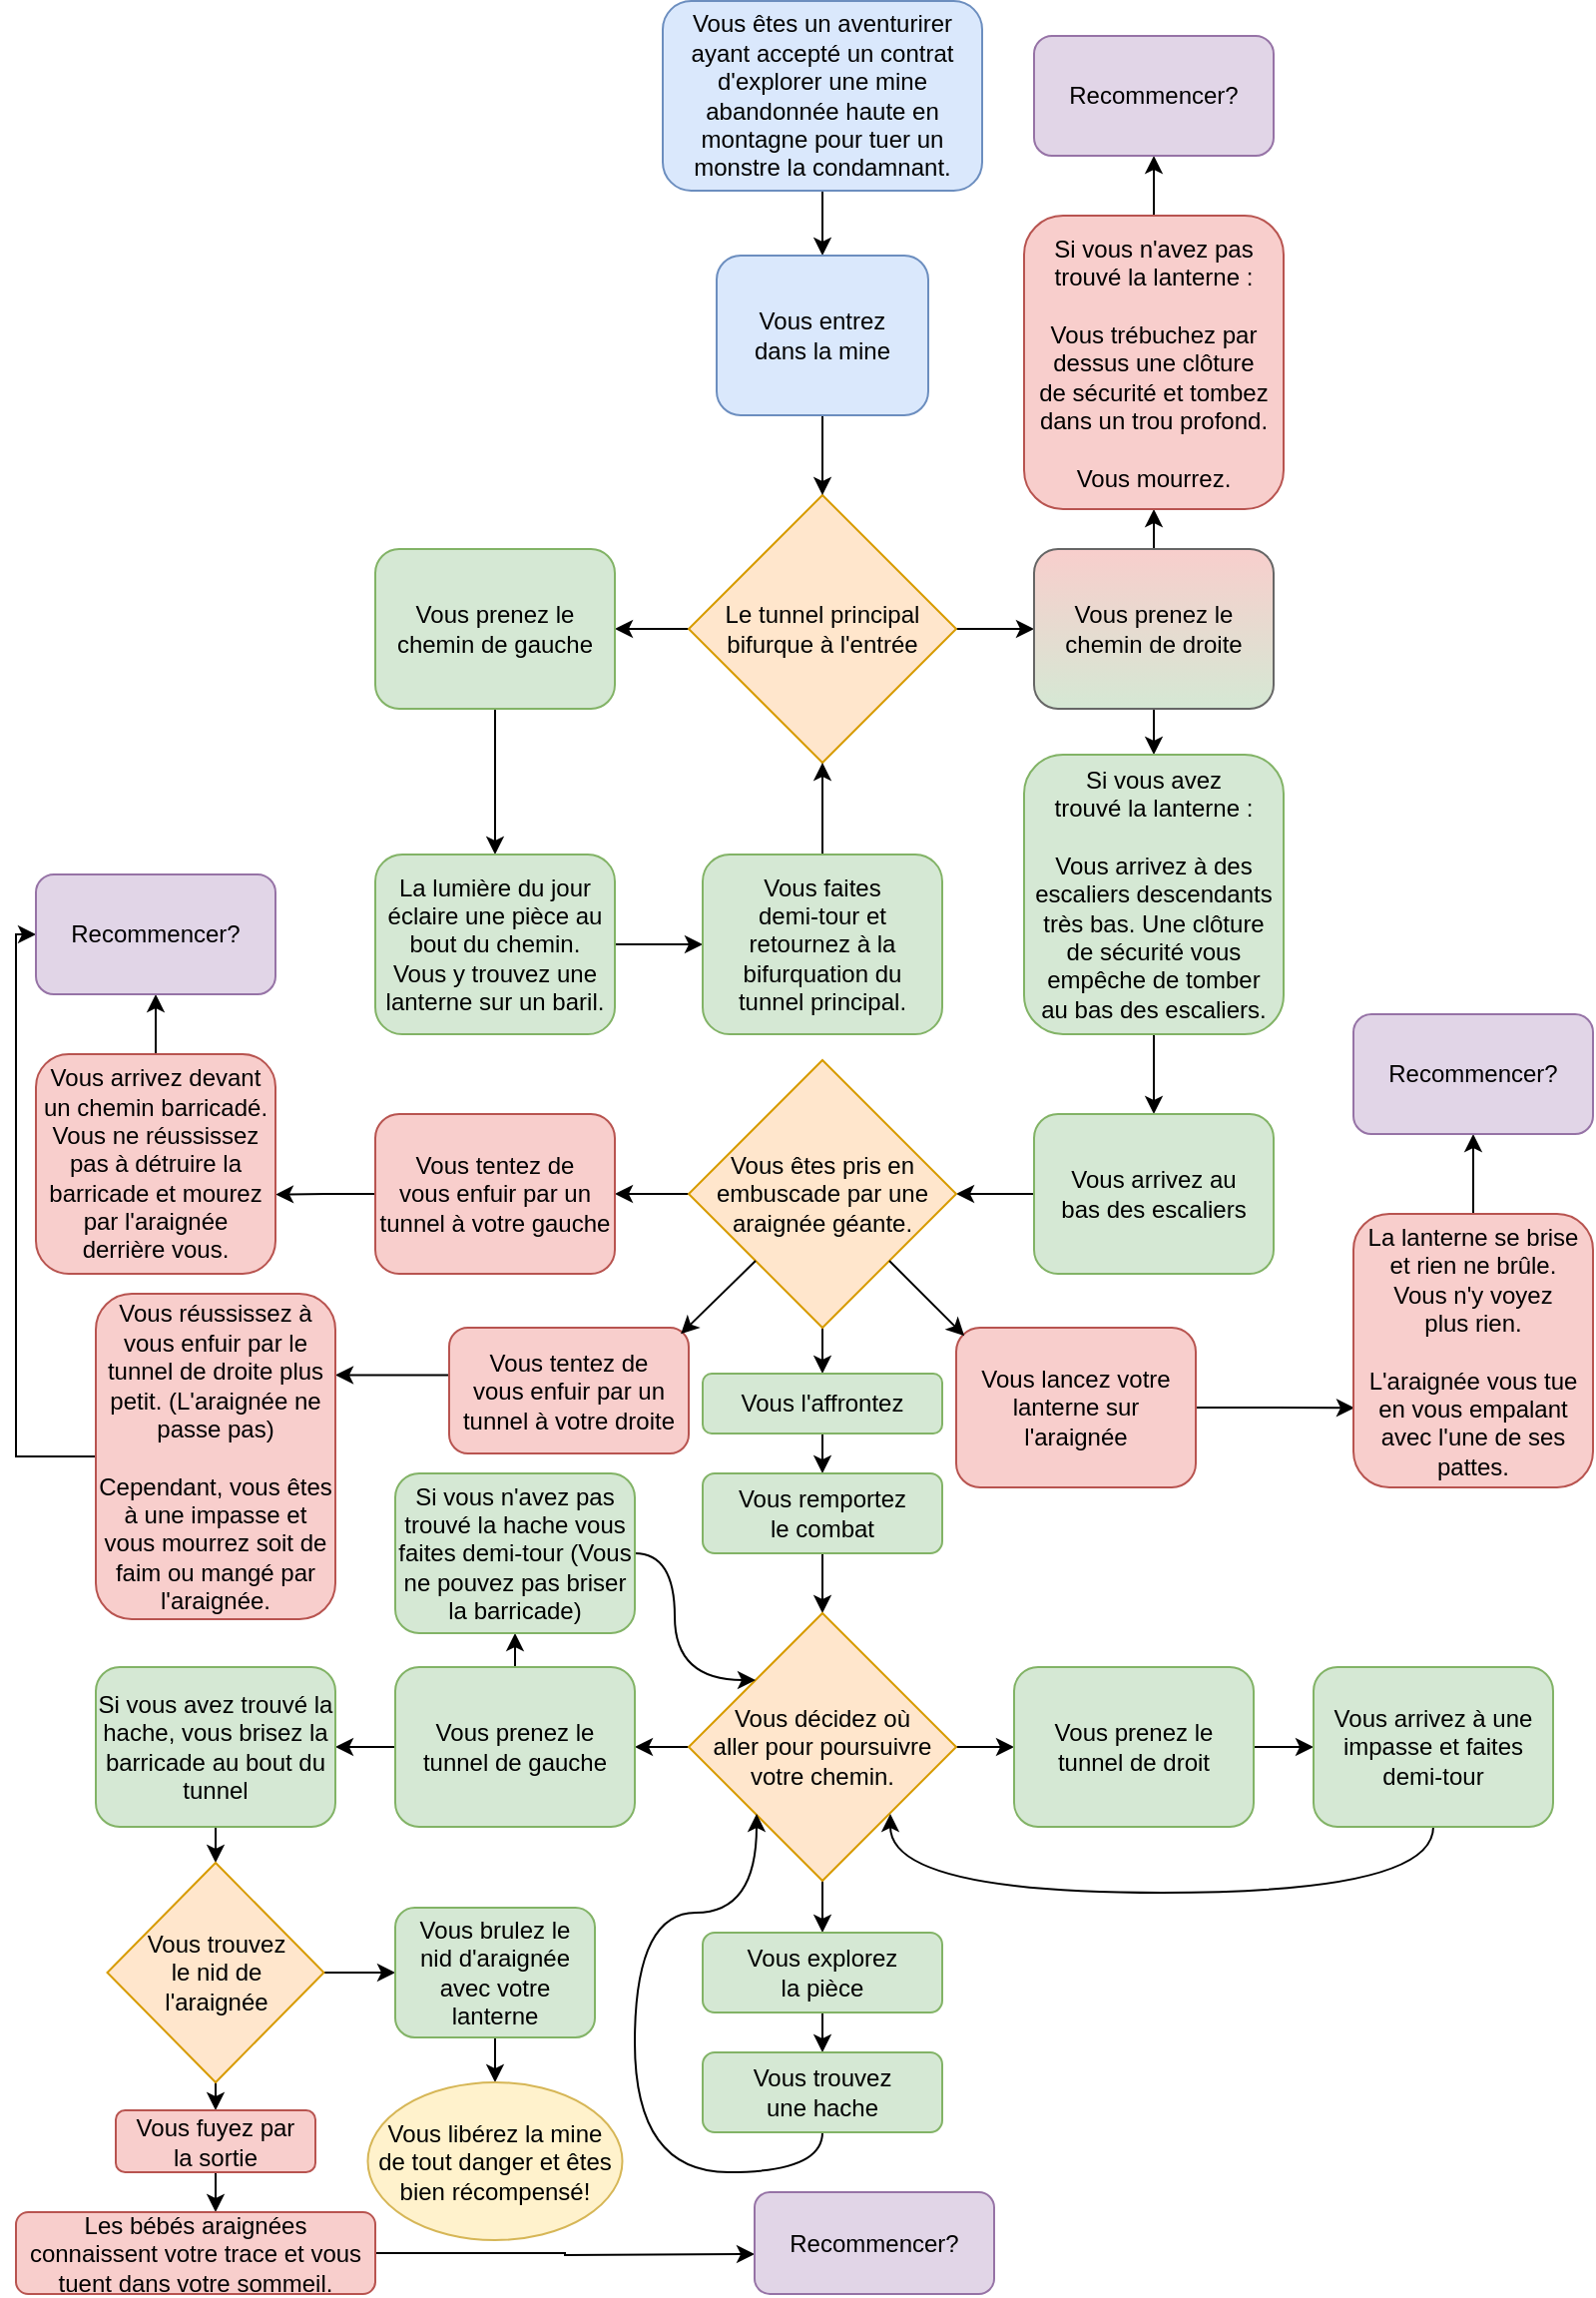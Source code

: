 <mxfile version="15.3.0" type="device"><diagram id="xlNPxZhY7yVN8qFBcLjv" name="Page-1"><mxGraphModel dx="1038" dy="547" grid="1" gridSize="10" guides="1" tooltips="1" connect="1" arrows="1" fold="1" page="1" pageScale="1" pageWidth="827" pageHeight="1169" math="0" shadow="0"><root><mxCell id="0"/><mxCell id="1" parent="0"/><mxCell id="obK566n9U85KTZ7lFrO0-1" style="edgeStyle=orthogonalEdgeStyle;rounded=0;orthogonalLoop=1;jettySize=auto;html=1;" parent="1" source="BiNrohgFIg48aBIreyZG-1" edge="1"><mxGeometry relative="1" as="geometry"><mxPoint x="414" y="140" as="targetPoint"/><mxPoint x="414" y="110" as="sourcePoint"/></mxGeometry></mxCell><mxCell id="BiNrohgFIg48aBIreyZG-1" value="Vous êtes un aventurirer ayant accepté un contrat d'explorer une mine abandonnée haute en montagne pour tuer un monstre la condamnant." style="rounded=1;whiteSpace=wrap;html=1;fillColor=#dae8fc;strokeColor=#6c8ebf;" parent="1" vertex="1"><mxGeometry x="334" y="12.5" width="160" height="95" as="geometry"/></mxCell><mxCell id="uHNQFsIcaOUlGu8YVIdw-8" style="edgeStyle=orthogonalEdgeStyle;rounded=0;orthogonalLoop=1;jettySize=auto;html=1;exitX=1;exitY=0.5;exitDx=0;exitDy=0;" parent="1" source="uHNQFsIcaOUlGu8YVIdw-3" edge="1"><mxGeometry relative="1" as="geometry"><mxPoint x="520" y="327.176" as="targetPoint"/></mxGeometry></mxCell><mxCell id="Vd4AOvGQjpDnff9jHq7R-1" style="edgeStyle=orthogonalEdgeStyle;rounded=0;orthogonalLoop=1;jettySize=auto;html=1;exitX=0;exitY=0.5;exitDx=0;exitDy=0;" parent="1" source="uHNQFsIcaOUlGu8YVIdw-3" edge="1"><mxGeometry relative="1" as="geometry"><mxPoint x="310" y="326.857" as="targetPoint"/></mxGeometry></mxCell><mxCell id="uHNQFsIcaOUlGu8YVIdw-3" value="Le tunnel principal bifurque à l'entrée" style="rhombus;whiteSpace=wrap;html=1;fillColor=#ffe6cc;strokeColor=#d79b00;" parent="1" vertex="1"><mxGeometry x="347" y="260" width="134" height="134" as="geometry"/></mxCell><mxCell id="uHNQFsIcaOUlGu8YVIdw-4" style="edgeStyle=orthogonalEdgeStyle;rounded=0;orthogonalLoop=1;jettySize=auto;html=1;exitX=0.5;exitY=1;exitDx=0;exitDy=0;" parent="1" source="uHNQFsIcaOUlGu8YVIdw-5" edge="1"><mxGeometry relative="1" as="geometry"><mxPoint x="414" y="260" as="targetPoint"/></mxGeometry></mxCell><mxCell id="uHNQFsIcaOUlGu8YVIdw-5" value="Vous entrez&lt;br&gt;dans la mine" style="rounded=1;whiteSpace=wrap;html=1;fillColor=#dae8fc;strokeColor=#6c8ebf;" parent="1" vertex="1"><mxGeometry x="361" y="140" width="106" height="80" as="geometry"/></mxCell><mxCell id="Vd4AOvGQjpDnff9jHq7R-5" style="edgeStyle=orthogonalEdgeStyle;rounded=0;orthogonalLoop=1;jettySize=auto;html=1;exitX=0.5;exitY=1;exitDx=0;exitDy=0;entryX=0.5;entryY=0;entryDx=0;entryDy=0;" parent="1" source="Vd4AOvGQjpDnff9jHq7R-2" target="Vd4AOvGQjpDnff9jHq7R-6" edge="1"><mxGeometry relative="1" as="geometry"><mxPoint x="249.81" y="410" as="targetPoint"/></mxGeometry></mxCell><mxCell id="Vd4AOvGQjpDnff9jHq7R-2" value="Vous prenez le chemin de gauche" style="rounded=1;whiteSpace=wrap;html=1;fillColor=#d5e8d4;strokeColor=#82b366;" parent="1" vertex="1"><mxGeometry x="190" y="287" width="120" height="80" as="geometry"/></mxCell><mxCell id="Vd4AOvGQjpDnff9jHq7R-10" style="edgeStyle=orthogonalEdgeStyle;rounded=0;orthogonalLoop=1;jettySize=auto;html=1;exitX=0.5;exitY=1;exitDx=0;exitDy=0;" parent="1" source="Vd4AOvGQjpDnff9jHq7R-4" edge="1"><mxGeometry relative="1" as="geometry"><mxPoint x="580" y="390" as="targetPoint"/></mxGeometry></mxCell><mxCell id="_UKJLg_H1U7Vfz42MJ-W-5" style="edgeStyle=orthogonalEdgeStyle;rounded=0;orthogonalLoop=1;jettySize=auto;html=1;exitX=0.5;exitY=0;exitDx=0;exitDy=0;entryX=0.5;entryY=1;entryDx=0;entryDy=0;" parent="1" source="Vd4AOvGQjpDnff9jHq7R-4" target="_UKJLg_H1U7Vfz42MJ-W-1" edge="1"><mxGeometry relative="1" as="geometry"/></mxCell><mxCell id="Vd4AOvGQjpDnff9jHq7R-4" value="Vous prenez le chemin de droite" style="rounded=1;whiteSpace=wrap;html=1;gradientDirection=north;fillColor=#d5e8d4;strokeColor=#666666;gradientColor=#F8CECC;" parent="1" vertex="1"><mxGeometry x="520" y="287" width="120" height="80" as="geometry"/></mxCell><mxCell id="Vd4AOvGQjpDnff9jHq7R-8" style="edgeStyle=orthogonalEdgeStyle;rounded=0;orthogonalLoop=1;jettySize=auto;html=1;exitX=1;exitY=0.5;exitDx=0;exitDy=0;entryX=0;entryY=0.5;entryDx=0;entryDy=0;" parent="1" source="Vd4AOvGQjpDnff9jHq7R-6" target="Vd4AOvGQjpDnff9jHq7R-7" edge="1"><mxGeometry relative="1" as="geometry"/></mxCell><mxCell id="Vd4AOvGQjpDnff9jHq7R-6" value="La lumière du jour éclaire une pièce au bout du chemin.&lt;br&gt;Vous y trouvez une lanterne sur un baril." style="rounded=1;whiteSpace=wrap;html=1;fillColor=#d5e8d4;strokeColor=#82b366;" parent="1" vertex="1"><mxGeometry x="190" y="440" width="120" height="90" as="geometry"/></mxCell><mxCell id="Vd4AOvGQjpDnff9jHq7R-9" style="edgeStyle=orthogonalEdgeStyle;rounded=0;orthogonalLoop=1;jettySize=auto;html=1;exitX=0.5;exitY=0;exitDx=0;exitDy=0;entryX=0.5;entryY=1;entryDx=0;entryDy=0;" parent="1" source="Vd4AOvGQjpDnff9jHq7R-7" target="uHNQFsIcaOUlGu8YVIdw-3" edge="1"><mxGeometry relative="1" as="geometry"/></mxCell><mxCell id="Vd4AOvGQjpDnff9jHq7R-7" value="Vous faites&lt;br&gt;demi-tour et retournez à la bifurquation du&lt;br&gt;tunnel principal." style="rounded=1;whiteSpace=wrap;html=1;fillColor=#d5e8d4;strokeColor=#82b366;" parent="1" vertex="1"><mxGeometry x="354" y="440" width="120" height="90" as="geometry"/></mxCell><mxCell id="Qijkzo9GSVuvmYSjFTLP-1" style="edgeStyle=orthogonalEdgeStyle;rounded=0;orthogonalLoop=1;jettySize=auto;html=1;exitX=0.5;exitY=0;exitDx=0;exitDy=0;" parent="1" source="_UKJLg_H1U7Vfz42MJ-W-1" target="Qijkzo9GSVuvmYSjFTLP-2" edge="1"><mxGeometry relative="1" as="geometry"><mxPoint x="580" y="100" as="targetPoint"/></mxGeometry></mxCell><mxCell id="_UKJLg_H1U7Vfz42MJ-W-1" value="Si vous n'avez pas&lt;br&gt;trouvé la lanterne :&lt;br&gt;&lt;br&gt;Vous trébuchez par dessus une clôture&lt;br&gt;de sécurité et tombez dans un trou profond. &lt;br&gt;&lt;br&gt;Vous mourrez." style="rounded=1;whiteSpace=wrap;html=1;fillColor=#f8cecc;strokeColor=#b85450;" parent="1" vertex="1"><mxGeometry x="515" y="120" width="130" height="147" as="geometry"/></mxCell><mxCell id="T8eQtpdFfALBAZRW0e9B-3" style="edgeStyle=orthogonalEdgeStyle;rounded=0;orthogonalLoop=1;jettySize=auto;html=1;exitX=0.5;exitY=1;exitDx=0;exitDy=0;entryX=0.5;entryY=0;entryDx=0;entryDy=0;" parent="1" source="_UKJLg_H1U7Vfz42MJ-W-7" target="T8eQtpdFfALBAZRW0e9B-2" edge="1"><mxGeometry relative="1" as="geometry"/></mxCell><mxCell id="_UKJLg_H1U7Vfz42MJ-W-7" value="Si vous avez&lt;br&gt;trouvé la lanterne :&lt;br&gt;&lt;br&gt;Vous arrivez à des escaliers descendants très bas. Une clôture&lt;br&gt;de sécurité vous empêche de tomber&lt;br&gt;au bas des escaliers." style="rounded=1;whiteSpace=wrap;html=1;fillColor=#d5e8d4;strokeColor=#82b366;" parent="1" vertex="1"><mxGeometry x="515" y="390" width="130" height="140" as="geometry"/></mxCell><mxCell id="T8eQtpdFfALBAZRW0e9B-9" style="edgeStyle=orthogonalEdgeStyle;rounded=0;orthogonalLoop=1;jettySize=auto;html=1;exitX=0;exitY=0.5;exitDx=0;exitDy=0;entryX=1;entryY=0.5;entryDx=0;entryDy=0;" parent="1" source="T8eQtpdFfALBAZRW0e9B-2" target="T8eQtpdFfALBAZRW0e9B-8" edge="1"><mxGeometry relative="1" as="geometry"/></mxCell><mxCell id="T8eQtpdFfALBAZRW0e9B-2" value="Vous arrivez au&lt;br&gt;bas des escaliers" style="rounded=1;whiteSpace=wrap;html=1;fillColor=#d5e8d4;strokeColor=#82b366;" parent="1" vertex="1"><mxGeometry x="520" y="570" width="120" height="80" as="geometry"/></mxCell><mxCell id="T8eQtpdFfALBAZRW0e9B-11" style="edgeStyle=orthogonalEdgeStyle;rounded=0;orthogonalLoop=1;jettySize=auto;html=1;exitX=0;exitY=0.5;exitDx=0;exitDy=0;" parent="1" source="T8eQtpdFfALBAZRW0e9B-8" edge="1"><mxGeometry relative="1" as="geometry"><mxPoint x="310" y="610.333" as="targetPoint"/></mxGeometry></mxCell><mxCell id="xPWJQu4FU3lr32V_QMU0-4" style="edgeStyle=orthogonalEdgeStyle;rounded=0;orthogonalLoop=1;jettySize=auto;html=1;exitX=0.5;exitY=1;exitDx=0;exitDy=0;entryX=0.5;entryY=0;entryDx=0;entryDy=0;" parent="1" source="T8eQtpdFfALBAZRW0e9B-8" target="T8eQtpdFfALBAZRW0e9B-20" edge="1"><mxGeometry relative="1" as="geometry"/></mxCell><mxCell id="T8eQtpdFfALBAZRW0e9B-8" value="Vous êtes pris en embuscade par une araignée géante." style="rhombus;whiteSpace=wrap;html=1;fillColor=#ffe6cc;strokeColor=#d79b00;" parent="1" vertex="1"><mxGeometry x="347" y="543" width="134" height="134" as="geometry"/></mxCell><mxCell id="T8eQtpdFfALBAZRW0e9B-30" style="edgeStyle=orthogonalEdgeStyle;rounded=0;orthogonalLoop=1;jettySize=auto;html=1;exitX=1;exitY=0.5;exitDx=0;exitDy=0;entryX=0.004;entryY=0.709;entryDx=0;entryDy=0;entryPerimeter=0;" parent="1" source="T8eQtpdFfALBAZRW0e9B-13" target="T8eQtpdFfALBAZRW0e9B-28" edge="1"><mxGeometry relative="1" as="geometry"/></mxCell><mxCell id="T8eQtpdFfALBAZRW0e9B-13" value="Vous lancez votre lanterne sur l'araignée" style="rounded=1;whiteSpace=wrap;html=1;fillColor=#f8cecc;strokeColor=#b85450;" parent="1" vertex="1"><mxGeometry x="481" y="677" width="120" height="80" as="geometry"/></mxCell><mxCell id="T8eQtpdFfALBAZRW0e9B-36" style="edgeStyle=orthogonalEdgeStyle;rounded=0;orthogonalLoop=1;jettySize=auto;html=1;exitX=0;exitY=0.5;exitDx=0;exitDy=0;entryX=1;entryY=0.25;entryDx=0;entryDy=0;" parent="1" source="T8eQtpdFfALBAZRW0e9B-14" target="T8eQtpdFfALBAZRW0e9B-33" edge="1"><mxGeometry relative="1" as="geometry"><Array as="points"><mxPoint x="227" y="701"/></Array></mxGeometry></mxCell><mxCell id="T8eQtpdFfALBAZRW0e9B-14" value="Vous tentez de&lt;br&gt;vous enfuir par un tunnel à votre droite" style="rounded=1;whiteSpace=wrap;html=1;fillColor=#f8cecc;strokeColor=#b85450;" parent="1" vertex="1"><mxGeometry x="227" y="677" width="120" height="63" as="geometry"/></mxCell><mxCell id="T8eQtpdFfALBAZRW0e9B-40" style="edgeStyle=orthogonalEdgeStyle;rounded=0;orthogonalLoop=1;jettySize=auto;html=1;exitX=0;exitY=0.5;exitDx=0;exitDy=0;entryX=1;entryY=0.639;entryDx=0;entryDy=0;entryPerimeter=0;" parent="1" source="T8eQtpdFfALBAZRW0e9B-16" target="T8eQtpdFfALBAZRW0e9B-23" edge="1"><mxGeometry relative="1" as="geometry"/></mxCell><mxCell id="T8eQtpdFfALBAZRW0e9B-16" value="Vous tentez de&lt;br&gt;vous enfuir par un tunnel à votre gauche" style="rounded=1;whiteSpace=wrap;html=1;fillColor=#f8cecc;strokeColor=#b85450;" parent="1" vertex="1"><mxGeometry x="190" y="570" width="120" height="80" as="geometry"/></mxCell><mxCell id="T8eQtpdFfALBAZRW0e9B-18" value="" style="endArrow=classic;html=1;exitX=0;exitY=1;exitDx=0;exitDy=0;entryX=0.967;entryY=0.05;entryDx=0;entryDy=0;entryPerimeter=0;" parent="1" source="T8eQtpdFfALBAZRW0e9B-8" target="T8eQtpdFfALBAZRW0e9B-14" edge="1"><mxGeometry width="50" height="50" relative="1" as="geometry"><mxPoint x="374" y="640" as="sourcePoint"/><mxPoint x="334" y="690" as="targetPoint"/></mxGeometry></mxCell><mxCell id="T8eQtpdFfALBAZRW0e9B-19" value="" style="endArrow=classic;html=1;exitX=1;exitY=1;exitDx=0;exitDy=0;entryX=0.034;entryY=0.051;entryDx=0;entryDy=0;entryPerimeter=0;" parent="1" source="T8eQtpdFfALBAZRW0e9B-8" target="T8eQtpdFfALBAZRW0e9B-13" edge="1"><mxGeometry width="50" height="50" relative="1" as="geometry"><mxPoint x="467.0" y="650.0" as="sourcePoint"/><mxPoint x="481" y="677" as="targetPoint"/></mxGeometry></mxCell><mxCell id="T8eQtpdFfALBAZRW0e9B-45" style="edgeStyle=orthogonalEdgeStyle;rounded=0;orthogonalLoop=1;jettySize=auto;html=1;exitX=0.5;exitY=1;exitDx=0;exitDy=0;entryX=0.5;entryY=0;entryDx=0;entryDy=0;" parent="1" source="T8eQtpdFfALBAZRW0e9B-20" target="T8eQtpdFfALBAZRW0e9B-44" edge="1"><mxGeometry relative="1" as="geometry"/></mxCell><mxCell id="T8eQtpdFfALBAZRW0e9B-20" value="Vous l'affrontez" style="rounded=1;whiteSpace=wrap;html=1;fillColor=#d5e8d4;strokeColor=#82b366;" parent="1" vertex="1"><mxGeometry x="354" y="700" width="120" height="30" as="geometry"/></mxCell><mxCell id="Qijkzo9GSVuvmYSjFTLP-3" style="edgeStyle=orthogonalEdgeStyle;rounded=0;orthogonalLoop=1;jettySize=auto;html=1;exitX=0.5;exitY=0;exitDx=0;exitDy=0;" parent="1" source="T8eQtpdFfALBAZRW0e9B-23" edge="1"><mxGeometry relative="1" as="geometry"><mxPoint x="80" y="510" as="targetPoint"/></mxGeometry></mxCell><mxCell id="T8eQtpdFfALBAZRW0e9B-23" value="Vous arrivez devant un chemin barricadé. Vous ne réussissez pas à détruire la barricade et mourez par l'araignée&lt;br&gt;derrière vous." style="rounded=1;whiteSpace=wrap;html=1;fillColor=#f8cecc;strokeColor=#b85450;" parent="1" vertex="1"><mxGeometry x="20" y="540" width="120" height="110" as="geometry"/></mxCell><mxCell id="Qijkzo9GSVuvmYSjFTLP-8" style="edgeStyle=orthogonalEdgeStyle;rounded=0;orthogonalLoop=1;jettySize=auto;html=1;exitX=0.5;exitY=0;exitDx=0;exitDy=0;" parent="1" source="T8eQtpdFfALBAZRW0e9B-28" edge="1"><mxGeometry relative="1" as="geometry"><mxPoint x="740" y="580" as="targetPoint"/></mxGeometry></mxCell><mxCell id="T8eQtpdFfALBAZRW0e9B-28" value="La lanterne se brise et rien ne brûle.&lt;br&gt;Vous n'y voyez&lt;br&gt;plus rien.&lt;br&gt;&lt;br&gt;L'araignée vous tue&lt;br&gt;en vous empalant&lt;br&gt;avec l'une de ses pattes." style="rounded=1;whiteSpace=wrap;html=1;fillColor=#f8cecc;strokeColor=#b85450;" parent="1" vertex="1"><mxGeometry x="680" y="620" width="120" height="137" as="geometry"/></mxCell><mxCell id="Qijkzo9GSVuvmYSjFTLP-5" style="edgeStyle=orthogonalEdgeStyle;rounded=0;orthogonalLoop=1;jettySize=auto;html=1;exitX=0;exitY=0.5;exitDx=0;exitDy=0;entryX=0;entryY=0.5;entryDx=0;entryDy=0;" parent="1" source="T8eQtpdFfALBAZRW0e9B-33" target="Qijkzo9GSVuvmYSjFTLP-4" edge="1"><mxGeometry relative="1" as="geometry"><Array as="points"><mxPoint x="10" y="742"/><mxPoint x="10" y="480"/></Array></mxGeometry></mxCell><mxCell id="T8eQtpdFfALBAZRW0e9B-33" value="Vous réussissez à vous enfuir par le tunnel de droite plus petit. (L'araignée ne passe pas)&lt;br&gt;&lt;br&gt;Cependant, vous êtes à une impasse et vous mourrez soit de faim ou mangé par l'araignée." style="rounded=1;whiteSpace=wrap;html=1;fillColor=#f8cecc;strokeColor=#b85450;" parent="1" vertex="1"><mxGeometry x="50" y="660" width="120" height="163" as="geometry"/></mxCell><mxCell id="xPWJQu4FU3lr32V_QMU0-17" style="edgeStyle=orthogonalEdgeStyle;rounded=0;orthogonalLoop=1;jettySize=auto;html=1;exitX=0.5;exitY=1;exitDx=0;exitDy=0;entryX=0.5;entryY=0;entryDx=0;entryDy=0;" parent="1" source="T8eQtpdFfALBAZRW0e9B-44" target="xPWJQu4FU3lr32V_QMU0-2" edge="1"><mxGeometry relative="1" as="geometry"/></mxCell><mxCell id="T8eQtpdFfALBAZRW0e9B-44" value="Vous remportez&lt;br&gt;le combat" style="rounded=1;whiteSpace=wrap;html=1;fillColor=#d5e8d4;strokeColor=#82b366;" parent="1" vertex="1"><mxGeometry x="354" y="750" width="120" height="40" as="geometry"/></mxCell><mxCell id="xPWJQu4FU3lr32V_QMU0-6" style="edgeStyle=orthogonalEdgeStyle;rounded=0;orthogonalLoop=1;jettySize=auto;html=1;exitX=0.5;exitY=1;exitDx=0;exitDy=0;entryX=0.5;entryY=0;entryDx=0;entryDy=0;" parent="1" source="xPWJQu4FU3lr32V_QMU0-2" target="xPWJQu4FU3lr32V_QMU0-5" edge="1"><mxGeometry relative="1" as="geometry"/></mxCell><mxCell id="xPWJQu4FU3lr32V_QMU0-18" style="edgeStyle=orthogonalEdgeStyle;rounded=0;orthogonalLoop=1;jettySize=auto;html=1;exitX=0;exitY=0.5;exitDx=0;exitDy=0;entryX=1;entryY=0.5;entryDx=0;entryDy=0;" parent="1" source="xPWJQu4FU3lr32V_QMU0-2" target="xPWJQu4FU3lr32V_QMU0-12" edge="1"><mxGeometry relative="1" as="geometry"/></mxCell><mxCell id="kzC7mAcij3OoNAo-kFzm-26" style="edgeStyle=orthogonalEdgeStyle;rounded=0;orthogonalLoop=1;jettySize=auto;html=1;exitX=1;exitY=0.5;exitDx=0;exitDy=0;" parent="1" source="xPWJQu4FU3lr32V_QMU0-2" edge="1"><mxGeometry relative="1" as="geometry"><mxPoint x="510" y="887" as="targetPoint"/></mxGeometry></mxCell><mxCell id="xPWJQu4FU3lr32V_QMU0-2" value="Vous décidez où&lt;br&gt;aller pour poursuivre&lt;br&gt;votre chemin." style="rhombus;whiteSpace=wrap;html=1;fillColor=#ffe6cc;strokeColor=#d79b00;" parent="1" vertex="1"><mxGeometry x="347" y="820" width="134" height="134" as="geometry"/></mxCell><mxCell id="xPWJQu4FU3lr32V_QMU0-8" style="edgeStyle=orthogonalEdgeStyle;rounded=0;orthogonalLoop=1;jettySize=auto;html=1;exitX=0.5;exitY=1;exitDx=0;exitDy=0;entryX=0.5;entryY=0;entryDx=0;entryDy=0;" parent="1" source="xPWJQu4FU3lr32V_QMU0-5" target="xPWJQu4FU3lr32V_QMU0-7" edge="1"><mxGeometry relative="1" as="geometry"/></mxCell><mxCell id="xPWJQu4FU3lr32V_QMU0-5" value="Vous explorez&lt;br&gt;la pièce" style="rounded=1;whiteSpace=wrap;html=1;fillColor=#d5e8d4;strokeColor=#82b366;" parent="1" vertex="1"><mxGeometry x="354" y="980" width="120" height="40" as="geometry"/></mxCell><mxCell id="xPWJQu4FU3lr32V_QMU0-19" style="edgeStyle=orthogonalEdgeStyle;rounded=0;orthogonalLoop=1;jettySize=auto;html=1;exitX=0.5;exitY=1;exitDx=0;exitDy=0;entryX=0;entryY=1;entryDx=0;entryDy=0;curved=1;" parent="1" source="xPWJQu4FU3lr32V_QMU0-7" target="xPWJQu4FU3lr32V_QMU0-2" edge="1"><mxGeometry relative="1" as="geometry"><Array as="points"><mxPoint x="414" y="1100"/><mxPoint x="320" y="1100"/><mxPoint x="320" y="970"/><mxPoint x="381" y="970"/><mxPoint x="381" y="921"/></Array></mxGeometry></mxCell><mxCell id="xPWJQu4FU3lr32V_QMU0-7" value="Vous trouvez&lt;br&gt;une hache" style="rounded=1;whiteSpace=wrap;html=1;fillColor=#d5e8d4;strokeColor=#82b366;" parent="1" vertex="1"><mxGeometry x="354" y="1040" width="120" height="40" as="geometry"/></mxCell><mxCell id="xPWJQu4FU3lr32V_QMU0-26" style="rounded=0;orthogonalLoop=1;jettySize=auto;html=1;exitX=0.5;exitY=0;exitDx=0;exitDy=0;entryX=0.5;entryY=1;entryDx=0;entryDy=0;strokeColor=#000000;" parent="1" source="xPWJQu4FU3lr32V_QMU0-12" target="xPWJQu4FU3lr32V_QMU0-16" edge="1"><mxGeometry relative="1" as="geometry"/></mxCell><mxCell id="xPWJQu4FU3lr32V_QMU0-28" style="edgeStyle=none;rounded=0;orthogonalLoop=1;jettySize=auto;html=1;exitX=0;exitY=0.5;exitDx=0;exitDy=0;strokeColor=#000000;" parent="1" source="xPWJQu4FU3lr32V_QMU0-12" target="xPWJQu4FU3lr32V_QMU0-27" edge="1"><mxGeometry relative="1" as="geometry"/></mxCell><mxCell id="xPWJQu4FU3lr32V_QMU0-12" value="Vous prenez le&lt;br&gt;tunnel de gauche" style="rounded=1;whiteSpace=wrap;html=1;fillColor=#d5e8d4;strokeColor=#82b366;" parent="1" vertex="1"><mxGeometry x="200" y="847" width="120" height="80" as="geometry"/></mxCell><mxCell id="xPWJQu4FU3lr32V_QMU0-24" style="edgeStyle=orthogonalEdgeStyle;rounded=0;orthogonalLoop=1;jettySize=auto;html=1;exitX=1;exitY=0.5;exitDx=0;exitDy=0;entryX=0;entryY=0;entryDx=0;entryDy=0;curved=1;" parent="1" source="xPWJQu4FU3lr32V_QMU0-16" target="xPWJQu4FU3lr32V_QMU0-2" edge="1"><mxGeometry relative="1" as="geometry"><Array as="points"><mxPoint x="340" y="790"/><mxPoint x="340" y="854"/></Array></mxGeometry></mxCell><mxCell id="xPWJQu4FU3lr32V_QMU0-16" value="Si vous n'avez pas trouvé la hache vous faites demi-tour (Vous ne pouvez pas briser la barricade)" style="rounded=1;whiteSpace=wrap;html=1;fillColor=#d5e8d4;strokeColor=#82b366;" parent="1" vertex="1"><mxGeometry x="200" y="750" width="120" height="80" as="geometry"/></mxCell><mxCell id="kzC7mAcij3OoNAo-kFzm-22" style="edgeStyle=orthogonalEdgeStyle;rounded=0;orthogonalLoop=1;jettySize=auto;html=1;exitX=0.5;exitY=1;exitDx=0;exitDy=0;entryX=0.5;entryY=0;entryDx=0;entryDy=0;" parent="1" source="xPWJQu4FU3lr32V_QMU0-27" target="kzC7mAcij3OoNAo-kFzm-5" edge="1"><mxGeometry relative="1" as="geometry"/></mxCell><mxCell id="xPWJQu4FU3lr32V_QMU0-27" value="Si vous avez trouvé la hache, vous brisez la barricade au bout du tunnel" style="rounded=1;whiteSpace=wrap;html=1;fillColor=#d5e8d4;strokeColor=#82b366;" parent="1" vertex="1"><mxGeometry x="50" y="847" width="120" height="80" as="geometry"/></mxCell><mxCell id="kzC7mAcij3OoNAo-kFzm-16" style="edgeStyle=orthogonalEdgeStyle;rounded=0;orthogonalLoop=1;jettySize=auto;html=1;exitX=0.5;exitY=1;exitDx=0;exitDy=0;entryX=0.5;entryY=0;entryDx=0;entryDy=0;" parent="1" source="kzC7mAcij3OoNAo-kFzm-5" target="kzC7mAcij3OoNAo-kFzm-12" edge="1"><mxGeometry relative="1" as="geometry"/></mxCell><mxCell id="kzC7mAcij3OoNAo-kFzm-23" style="edgeStyle=orthogonalEdgeStyle;rounded=0;orthogonalLoop=1;jettySize=auto;html=1;exitX=1;exitY=0.5;exitDx=0;exitDy=0;entryX=0;entryY=0.5;entryDx=0;entryDy=0;" parent="1" source="kzC7mAcij3OoNAo-kFzm-5" target="kzC7mAcij3OoNAo-kFzm-7" edge="1"><mxGeometry relative="1" as="geometry"/></mxCell><mxCell id="kzC7mAcij3OoNAo-kFzm-5" value="Vous trouvez&lt;br&gt;le nid de&lt;br&gt;l'araignée" style="rhombus;whiteSpace=wrap;html=1;fillColor=#ffe6cc;strokeColor=#d79b00;" parent="1" vertex="1"><mxGeometry x="55.75" y="945" width="108.5" height="110" as="geometry"/></mxCell><mxCell id="kzC7mAcij3OoNAo-kFzm-10" style="edgeStyle=orthogonalEdgeStyle;rounded=0;orthogonalLoop=1;jettySize=auto;html=1;exitX=0.5;exitY=1;exitDx=0;exitDy=0;entryX=0.5;entryY=0;entryDx=0;entryDy=0;" parent="1" source="kzC7mAcij3OoNAo-kFzm-7" target="kzC7mAcij3OoNAo-kFzm-9" edge="1"><mxGeometry relative="1" as="geometry"/></mxCell><mxCell id="kzC7mAcij3OoNAo-kFzm-7" value="Vous brulez le&lt;br&gt;nid d'araignée avec votre lanterne" style="rounded=1;whiteSpace=wrap;html=1;fillColor=#d5e8d4;strokeColor=#82b366;" parent="1" vertex="1"><mxGeometry x="200" y="967.5" width="100" height="65" as="geometry"/></mxCell><mxCell id="kzC7mAcij3OoNAo-kFzm-9" value="Vous libérez la mine&lt;br&gt;de tout danger et êtes bien récompensé!" style="ellipse;whiteSpace=wrap;html=1;fillColor=#fff2cc;strokeColor=#d6b656;" parent="1" vertex="1"><mxGeometry x="186.25" y="1055" width="127.5" height="79" as="geometry"/></mxCell><mxCell id="kzC7mAcij3OoNAo-kFzm-25" style="edgeStyle=orthogonalEdgeStyle;rounded=0;orthogonalLoop=1;jettySize=auto;html=1;exitX=0.5;exitY=1;exitDx=0;exitDy=0;" parent="1" source="kzC7mAcij3OoNAo-kFzm-12" edge="1"><mxGeometry relative="1" as="geometry"><mxPoint x="110" y="1120" as="targetPoint"/></mxGeometry></mxCell><mxCell id="kzC7mAcij3OoNAo-kFzm-12" value="Vous fuyez par&lt;br&gt;la sortie" style="rounded=1;whiteSpace=wrap;html=1;fillColor=#f8cecc;strokeColor=#b85450;" parent="1" vertex="1"><mxGeometry x="60" y="1069" width="100" height="31" as="geometry"/></mxCell><mxCell id="Qijkzo9GSVuvmYSjFTLP-6" style="edgeStyle=orthogonalEdgeStyle;rounded=0;orthogonalLoop=1;jettySize=auto;html=1;exitX=1;exitY=0.5;exitDx=0;exitDy=0;" parent="1" source="kzC7mAcij3OoNAo-kFzm-24" edge="1"><mxGeometry relative="1" as="geometry"><mxPoint x="380" y="1141" as="targetPoint"/></mxGeometry></mxCell><mxCell id="kzC7mAcij3OoNAo-kFzm-24" value="Les bébés araignées connaissent votre trace et vous tuent dans votre sommeil." style="rounded=1;whiteSpace=wrap;html=1;fillColor=#f8cecc;strokeColor=#b85450;" parent="1" vertex="1"><mxGeometry x="10" y="1120" width="180" height="41" as="geometry"/></mxCell><mxCell id="kzC7mAcij3OoNAo-kFzm-29" style="edgeStyle=orthogonalEdgeStyle;rounded=0;orthogonalLoop=1;jettySize=auto;html=1;exitX=1;exitY=0.5;exitDx=0;exitDy=0;" parent="1" source="kzC7mAcij3OoNAo-kFzm-27" edge="1"><mxGeometry relative="1" as="geometry"><mxPoint x="660" y="887" as="targetPoint"/></mxGeometry></mxCell><mxCell id="kzC7mAcij3OoNAo-kFzm-27" value="Vous prenez le&lt;br&gt;tunnel de droit" style="rounded=1;whiteSpace=wrap;html=1;fillColor=#d5e8d4;strokeColor=#82b366;" parent="1" vertex="1"><mxGeometry x="510" y="847" width="120" height="80" as="geometry"/></mxCell><mxCell id="kzC7mAcij3OoNAo-kFzm-32" style="edgeStyle=orthogonalEdgeStyle;curved=1;rounded=0;orthogonalLoop=1;jettySize=auto;html=1;exitX=0.5;exitY=1;exitDx=0;exitDy=0;entryX=1;entryY=1;entryDx=0;entryDy=0;" parent="1" source="kzC7mAcij3OoNAo-kFzm-30" target="xPWJQu4FU3lr32V_QMU0-2" edge="1"><mxGeometry relative="1" as="geometry"><Array as="points"><mxPoint x="720" y="960"/><mxPoint x="448" y="960"/><mxPoint x="448" y="920"/></Array></mxGeometry></mxCell><mxCell id="kzC7mAcij3OoNAo-kFzm-30" value="Vous arrivez à une impasse et faites demi-tour" style="rounded=1;whiteSpace=wrap;html=1;fillColor=#d5e8d4;strokeColor=#82b366;" parent="1" vertex="1"><mxGeometry x="660" y="847" width="120" height="80" as="geometry"/></mxCell><mxCell id="Qijkzo9GSVuvmYSjFTLP-2" value="Recommencer?" style="rounded=1;whiteSpace=wrap;html=1;fillColor=#e1d5e7;strokeColor=#9673a6;" parent="1" vertex="1"><mxGeometry x="520" y="30" width="120" height="60" as="geometry"/></mxCell><mxCell id="Qijkzo9GSVuvmYSjFTLP-4" value="Recommencer?" style="rounded=1;whiteSpace=wrap;html=1;fillColor=#e1d5e7;strokeColor=#9673a6;" parent="1" vertex="1"><mxGeometry x="20" y="450" width="120" height="60" as="geometry"/></mxCell><mxCell id="Qijkzo9GSVuvmYSjFTLP-7" value="Recommencer?" style="rounded=1;whiteSpace=wrap;html=1;fillColor=#e1d5e7;strokeColor=#9673a6;" parent="1" vertex="1"><mxGeometry x="380" y="1110" width="120" height="51" as="geometry"/></mxCell><mxCell id="Qijkzo9GSVuvmYSjFTLP-9" value="Recommencer?" style="rounded=1;whiteSpace=wrap;html=1;fillColor=#e1d5e7;strokeColor=#9673a6;" parent="1" vertex="1"><mxGeometry x="680" y="520" width="120" height="60" as="geometry"/></mxCell></root></mxGraphModel></diagram></mxfile>